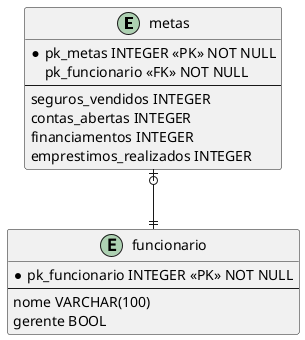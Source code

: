 @startuml Instituição Financeira

entity metas{
    *pk_metas INTEGER <<PK>> NOT NULL
    pk_funcionario <<FK>> NOT NULL
    --
    seguros_vendidos INTEGER
    contas_abertas INTEGER
    financiamentos INTEGER
    emprestimos_realizados INTEGER
}

entity funcionario{
    *pk_funcionario INTEGER <<PK>> NOT NULL
    --
    nome VARCHAR(100)
    gerente BOOL
}

metas |o--|| funcionario

@enduml